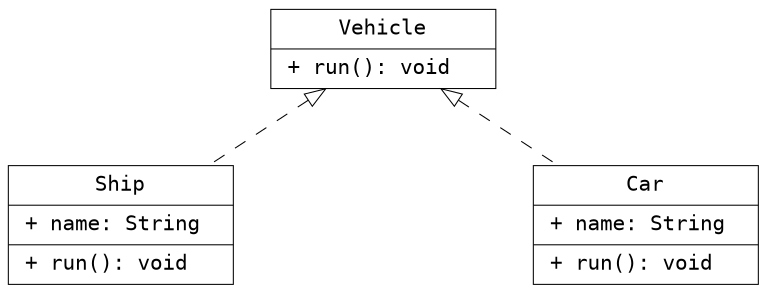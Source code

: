 digraph {
    graph [fontname="Inconsolata, Consolas", fontsize=10, penwidth=0.5,
        labeljust=center, dip=720, width=10.0, nodesep=2.0]
    node [shape=record, fontname="Inconsolata, Consolas", fontsize=10, penwidth=0.5, nodesep=1]

    edge [fontname="Inconsolata, Consolas", fontsize=10, penwidth=0.5]

    Ship [label = "{Ship | + name: String\l | + run(): void\l}", width=1.5]
    Car [label = "{Car | + name: String\l | + run(): void\l}", width=1.5]
    Vehicle [label = "{Vehicle | + run(): void\l}", width=1.5]

    /* Unidirecitonal association */
    {
        edge [arrowhead=empty, style=dashed, arrowtail=onormal, dir=back, len=1.2]
        Vehicle -> {  Ship, Car }
    }

}

